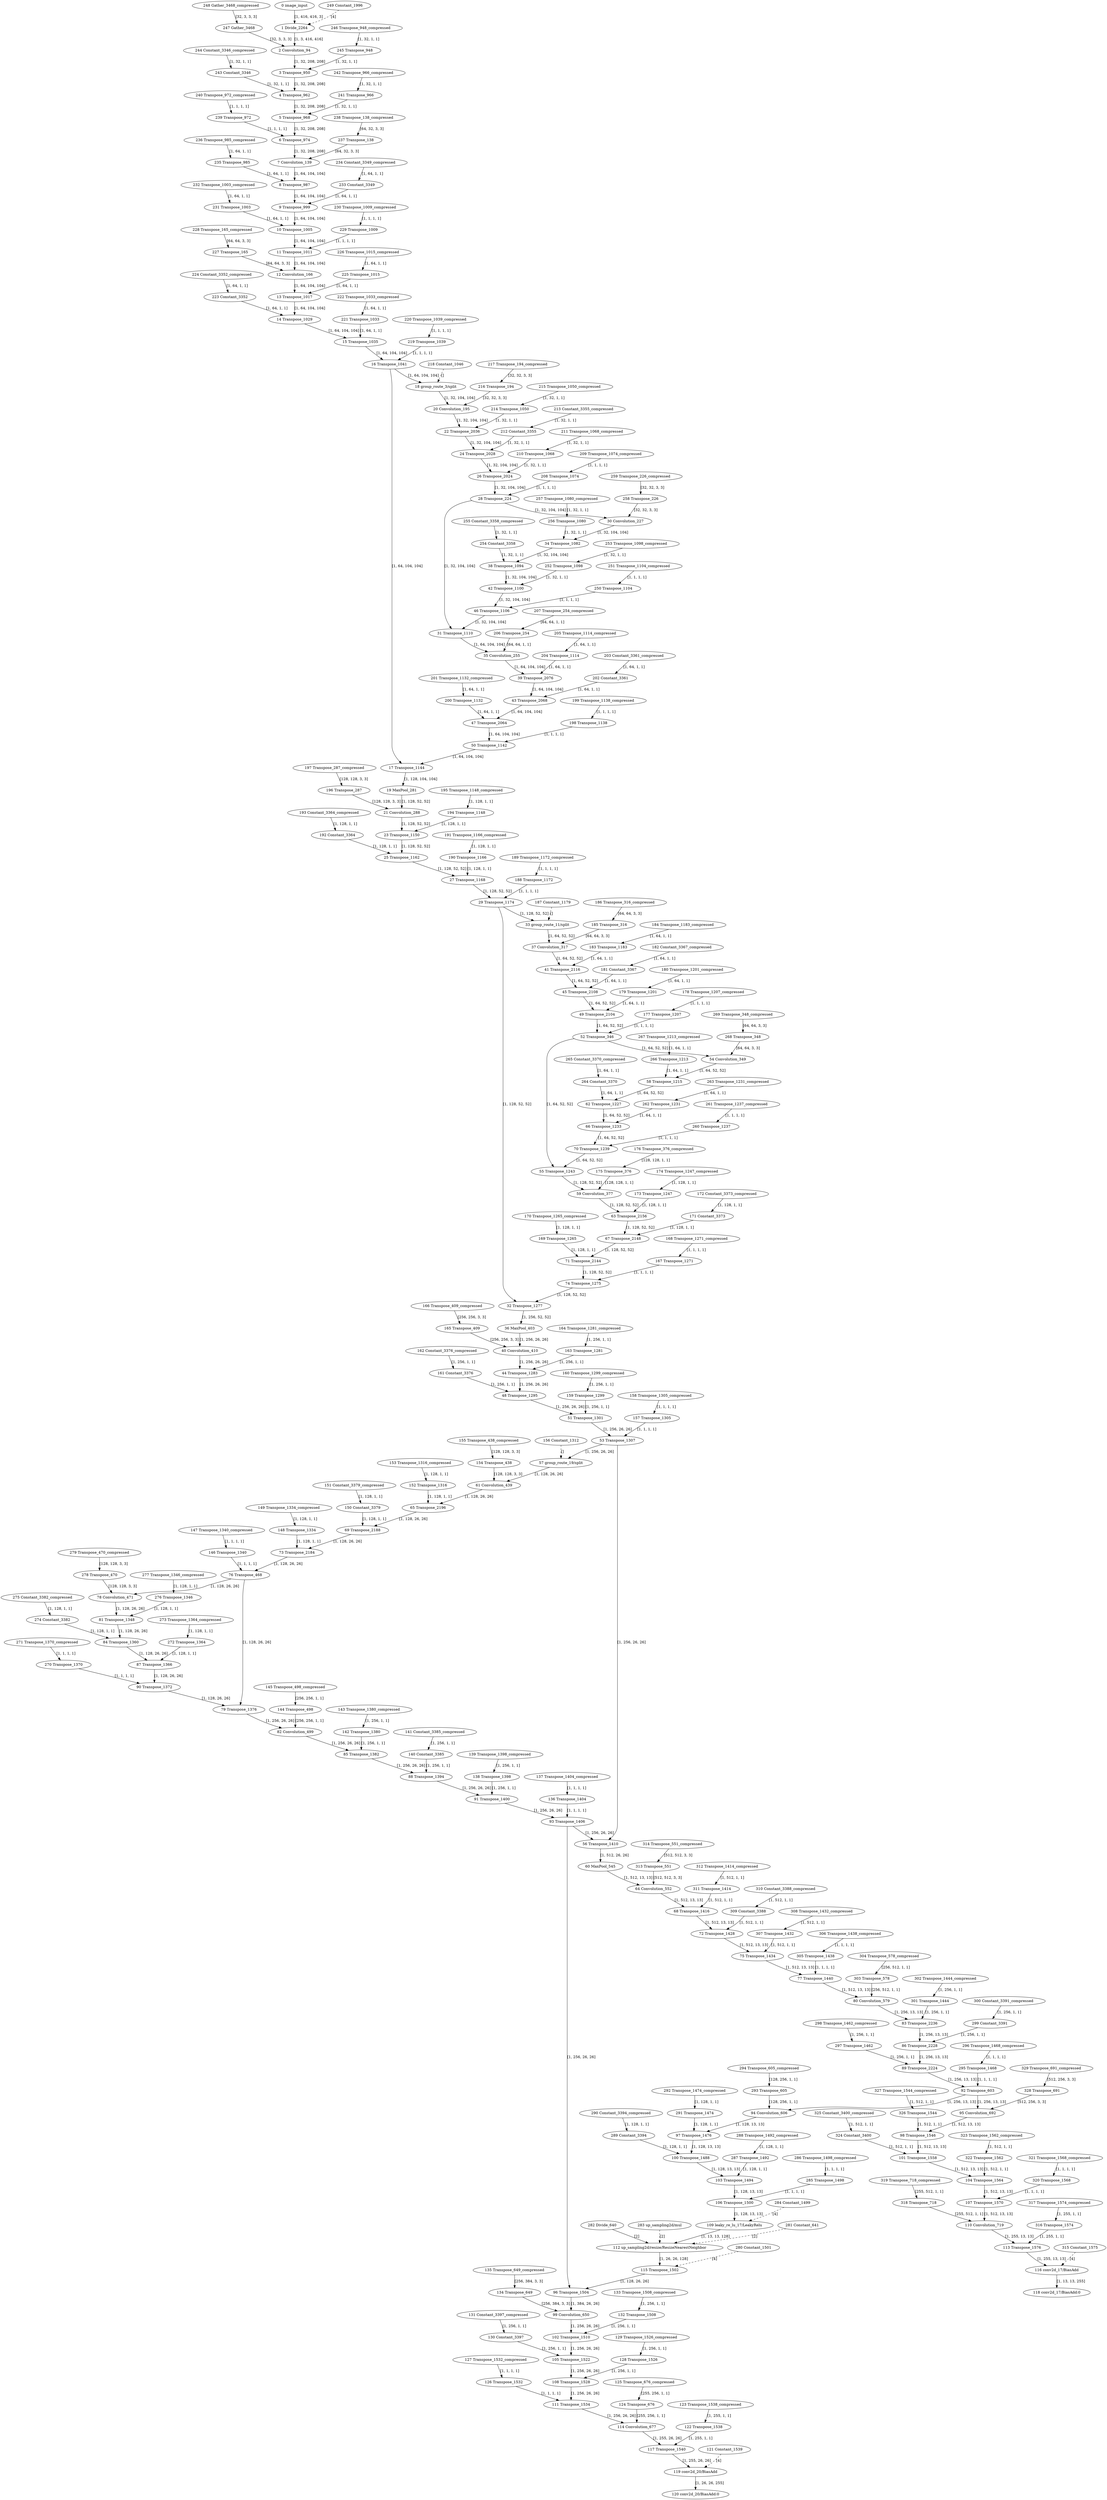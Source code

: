 strict digraph  {
"0 image_input" [id=0, type=Parameter];
"1 Divide_2264" [id=1, type=Transpose];
"2 Convolution_94" [id=2, type=Convolution];
"3 Transpose_950" [id=3, type=Subtract];
"4 Transpose_962" [id=4, type=Multiply];
"5 Transpose_968" [id=5, type=Add];
"6 Transpose_974" [id=6, type=PRelu];
"7 Convolution_139" [id=7, type=Convolution];
"8 Transpose_987" [id=8, type=Subtract];
"9 Transpose_999" [id=9, type=Multiply];
"10 Transpose_1005" [id=10, type=Add];
"11 Transpose_1011" [id=11, type=PRelu];
"12 Convolution_166" [id=12, type=Convolution];
"13 Transpose_1017" [id=13, type=Subtract];
"14 Transpose_1029" [id=14, type=Multiply];
"15 Transpose_1035" [id=15, type=Add];
"16 Transpose_1041" [id=16, type=PRelu];
"17 Transpose_1144" [id=17, type=Concat];
"18 group_route_3/split" [id=18, type=Split];
"19 MaxPool_281" [id=19, type=MaxPool];
"20 Convolution_195" [id=20, type=Convolution];
"21 Convolution_288" [id=21, type=Convolution];
"22 Transpose_2036" [id=22, type=Subtract];
"23 Transpose_1150" [id=23, type=Subtract];
"24 Transpose_2028" [id=24, type=Multiply];
"25 Transpose_1162" [id=25, type=Multiply];
"26 Transpose_2024" [id=26, type=Add];
"27 Transpose_1168" [id=27, type=Add];
"28 Transpose_224" [id=28, type=PRelu];
"29 Transpose_1174" [id=29, type=PRelu];
"30 Convolution_227" [id=30, type=Convolution];
"31 Transpose_1110" [id=31, type=Concat];
"32 Transpose_1277" [id=32, type=Concat];
"33 group_route_11/split" [id=33, type=Split];
"34 Transpose_1082" [id=34, type=Subtract];
"35 Convolution_255" [id=35, type=Convolution];
"36 MaxPool_403" [id=36, type=MaxPool];
"37 Convolution_317" [id=37, type=Convolution];
"38 Transpose_1094" [id=38, type=Multiply];
"39 Transpose_2076" [id=39, type=Subtract];
"40 Convolution_410" [id=40, type=Convolution];
"41 Transpose_2116" [id=41, type=Subtract];
"42 Transpose_1100" [id=42, type=Add];
"43 Transpose_2068" [id=43, type=Multiply];
"44 Transpose_1283" [id=44, type=Subtract];
"45 Transpose_2108" [id=45, type=Multiply];
"46 Transpose_1106" [id=46, type=PRelu];
"47 Transpose_2064" [id=47, type=Add];
"48 Transpose_1295" [id=48, type=Multiply];
"49 Transpose_2104" [id=49, type=Add];
"50 Transpose_1142" [id=50, type=PRelu];
"51 Transpose_1301" [id=51, type=Add];
"52 Transpose_346" [id=52, type=PRelu];
"53 Transpose_1307" [id=53, type=PRelu];
"54 Convolution_349" [id=54, type=Convolution];
"55 Transpose_1243" [id=55, type=Concat];
"56 Transpose_1410" [id=56, type=Concat];
"57 group_route_19/split" [id=57, type=Split];
"58 Transpose_1215" [id=58, type=Subtract];
"59 Convolution_377" [id=59, type=Convolution];
"60 MaxPool_545" [id=60, type=MaxPool];
"61 Convolution_439" [id=61, type=Convolution];
"62 Transpose_1227" [id=62, type=Multiply];
"63 Transpose_2156" [id=63, type=Subtract];
"64 Convolution_552" [id=64, type=Convolution];
"65 Transpose_2196" [id=65, type=Subtract];
"66 Transpose_1233" [id=66, type=Add];
"67 Transpose_2148" [id=67, type=Multiply];
"68 Transpose_1416" [id=68, type=Subtract];
"69 Transpose_2188" [id=69, type=Multiply];
"70 Transpose_1239" [id=70, type=PRelu];
"71 Transpose_2144" [id=71, type=Add];
"72 Transpose_1428" [id=72, type=Multiply];
"73 Transpose_2184" [id=73, type=Add];
"74 Transpose_1275" [id=74, type=PRelu];
"75 Transpose_1434" [id=75, type=Add];
"76 Transpose_468" [id=76, type=PRelu];
"77 Transpose_1440" [id=77, type=PRelu];
"78 Convolution_471" [id=78, type=Convolution];
"79 Transpose_1376" [id=79, type=Concat];
"80 Convolution_579" [id=80, type=Convolution];
"81 Transpose_1348" [id=81, type=Subtract];
"82 Convolution_499" [id=82, type=Convolution];
"83 Transpose_2236" [id=83, type=Subtract];
"84 Transpose_1360" [id=84, type=Multiply];
"85 Transpose_1382" [id=85, type=Subtract];
"86 Transpose_2228" [id=86, type=Multiply];
"87 Transpose_1366" [id=87, type=Add];
"88 Transpose_1394" [id=88, type=Multiply];
"89 Transpose_2224" [id=89, type=Add];
"90 Transpose_1372" [id=90, type=PRelu];
"91 Transpose_1400" [id=91, type=Add];
"92 Transpose_603" [id=92, type=PRelu];
"93 Transpose_1406" [id=93, type=PRelu];
"94 Convolution_606" [id=94, type=Convolution];
"95 Convolution_692" [id=95, type=Convolution];
"96 Transpose_1504" [id=96, type=Concat];
"97 Transpose_1476" [id=97, type=Subtract];
"98 Transpose_1546" [id=98, type=Subtract];
"99 Convolution_650" [id=99, type=Convolution];
"100 Transpose_1488" [id=100, type=Multiply];
"101 Transpose_1558" [id=101, type=Multiply];
"102 Transpose_1510" [id=102, type=Subtract];
"103 Transpose_1494" [id=103, type=Add];
"104 Transpose_1564" [id=104, type=Add];
"105 Transpose_1522" [id=105, type=Multiply];
"106 Transpose_1500" [id=106, type=PRelu];
"107 Transpose_1570" [id=107, type=PRelu];
"108 Transpose_1528" [id=108, type=Add];
"109 leaky_re_lu_17/LeakyRelu" [id=109, type=Transpose];
"110 Convolution_719" [id=110, type=Convolution];
"111 Transpose_1534" [id=111, type=PRelu];
"112 up_sampling2d/resize/ResizeNearestNeighbor" [id=112, type=Interpolate];
"113 Transpose_1576" [id=113, type=Add];
"114 Convolution_677" [id=114, type=Convolution];
"115 Transpose_1502" [id=115, type=Transpose];
"116 conv2d_17/BiasAdd" [id=116, type=Transpose];
"117 Transpose_1540" [id=117, type=Add];
"118 conv2d_17/BiasAdd^0" [id=118, label="118 conv2d_17/BiasAdd:0", type=Result];
"119 conv2d_20/BiasAdd" [id=119, type=Transpose];
"120 conv2d_20/BiasAdd^0" [id=120, label="120 conv2d_20/BiasAdd:0", type=Result];
"121 Constant_1539" [id=121, type=Constant];
"122 Transpose_1538" [id=122, type=Convert];
"123 Transpose_1538_compressed" [id=123, type=Constant];
"124 Transpose_676" [id=124, type=Convert];
"125 Transpose_676_compressed" [id=125, type=Constant];
"126 Transpose_1532" [id=126, type=Convert];
"127 Transpose_1532_compressed" [id=127, type=Constant];
"128 Transpose_1526" [id=128, type=Convert];
"129 Transpose_1526_compressed" [id=129, type=Constant];
"130 Constant_3397" [id=130, type=Convert];
"131 Constant_3397_compressed" [id=131, type=Constant];
"132 Transpose_1508" [id=132, type=Convert];
"133 Transpose_1508_compressed" [id=133, type=Constant];
"134 Transpose_649" [id=134, type=Convert];
"135 Transpose_649_compressed" [id=135, type=Constant];
"136 Transpose_1404" [id=136, type=Convert];
"137 Transpose_1404_compressed" [id=137, type=Constant];
"138 Transpose_1398" [id=138, type=Convert];
"139 Transpose_1398_compressed" [id=139, type=Constant];
"140 Constant_3385" [id=140, type=Convert];
"141 Constant_3385_compressed" [id=141, type=Constant];
"142 Transpose_1380" [id=142, type=Convert];
"143 Transpose_1380_compressed" [id=143, type=Constant];
"144 Transpose_498" [id=144, type=Convert];
"145 Transpose_498_compressed" [id=145, type=Constant];
"146 Transpose_1340" [id=146, type=Convert];
"147 Transpose_1340_compressed" [id=147, type=Constant];
"148 Transpose_1334" [id=148, type=Convert];
"149 Transpose_1334_compressed" [id=149, type=Constant];
"150 Constant_3379" [id=150, type=Convert];
"151 Constant_3379_compressed" [id=151, type=Constant];
"152 Transpose_1316" [id=152, type=Convert];
"153 Transpose_1316_compressed" [id=153, type=Constant];
"154 Transpose_438" [id=154, type=Convert];
"155 Transpose_438_compressed" [id=155, type=Constant];
"156 Constant_1312" [id=156, type=Constant];
"157 Transpose_1305" [id=157, type=Convert];
"158 Transpose_1305_compressed" [id=158, type=Constant];
"159 Transpose_1299" [id=159, type=Convert];
"160 Transpose_1299_compressed" [id=160, type=Constant];
"161 Constant_3376" [id=161, type=Convert];
"162 Constant_3376_compressed" [id=162, type=Constant];
"163 Transpose_1281" [id=163, type=Convert];
"164 Transpose_1281_compressed" [id=164, type=Constant];
"165 Transpose_409" [id=165, type=Convert];
"166 Transpose_409_compressed" [id=166, type=Constant];
"167 Transpose_1271" [id=167, type=Convert];
"168 Transpose_1271_compressed" [id=168, type=Constant];
"169 Transpose_1265" [id=169, type=Convert];
"170 Transpose_1265_compressed" [id=170, type=Constant];
"171 Constant_3373" [id=171, type=Convert];
"172 Constant_3373_compressed" [id=172, type=Constant];
"173 Transpose_1247" [id=173, type=Convert];
"174 Transpose_1247_compressed" [id=174, type=Constant];
"175 Transpose_376" [id=175, type=Convert];
"176 Transpose_376_compressed" [id=176, type=Constant];
"177 Transpose_1207" [id=177, type=Convert];
"178 Transpose_1207_compressed" [id=178, type=Constant];
"179 Transpose_1201" [id=179, type=Convert];
"180 Transpose_1201_compressed" [id=180, type=Constant];
"181 Constant_3367" [id=181, type=Convert];
"182 Constant_3367_compressed" [id=182, type=Constant];
"183 Transpose_1183" [id=183, type=Convert];
"184 Transpose_1183_compressed" [id=184, type=Constant];
"185 Transpose_316" [id=185, type=Convert];
"186 Transpose_316_compressed" [id=186, type=Constant];
"187 Constant_1179" [id=187, type=Constant];
"188 Transpose_1172" [id=188, type=Convert];
"189 Transpose_1172_compressed" [id=189, type=Constant];
"190 Transpose_1166" [id=190, type=Convert];
"191 Transpose_1166_compressed" [id=191, type=Constant];
"192 Constant_3364" [id=192, type=Convert];
"193 Constant_3364_compressed" [id=193, type=Constant];
"194 Transpose_1148" [id=194, type=Convert];
"195 Transpose_1148_compressed" [id=195, type=Constant];
"196 Transpose_287" [id=196, type=Convert];
"197 Transpose_287_compressed" [id=197, type=Constant];
"198 Transpose_1138" [id=198, type=Convert];
"199 Transpose_1138_compressed" [id=199, type=Constant];
"200 Transpose_1132" [id=200, type=Convert];
"201 Transpose_1132_compressed" [id=201, type=Constant];
"202 Constant_3361" [id=202, type=Convert];
"203 Constant_3361_compressed" [id=203, type=Constant];
"204 Transpose_1114" [id=204, type=Convert];
"205 Transpose_1114_compressed" [id=205, type=Constant];
"206 Transpose_254" [id=206, type=Convert];
"207 Transpose_254_compressed" [id=207, type=Constant];
"208 Transpose_1074" [id=208, type=Convert];
"209 Transpose_1074_compressed" [id=209, type=Constant];
"210 Transpose_1068" [id=210, type=Convert];
"211 Transpose_1068_compressed" [id=211, type=Constant];
"212 Constant_3355" [id=212, type=Convert];
"213 Constant_3355_compressed" [id=213, type=Constant];
"214 Transpose_1050" [id=214, type=Convert];
"215 Transpose_1050_compressed" [id=215, type=Constant];
"216 Transpose_194" [id=216, type=Convert];
"217 Transpose_194_compressed" [id=217, type=Constant];
"218 Constant_1046" [id=218, type=Constant];
"219 Transpose_1039" [id=219, type=Convert];
"220 Transpose_1039_compressed" [id=220, type=Constant];
"221 Transpose_1033" [id=221, type=Convert];
"222 Transpose_1033_compressed" [id=222, type=Constant];
"223 Constant_3352" [id=223, type=Convert];
"224 Constant_3352_compressed" [id=224, type=Constant];
"225 Transpose_1015" [id=225, type=Convert];
"226 Transpose_1015_compressed" [id=226, type=Constant];
"227 Transpose_165" [id=227, type=Convert];
"228 Transpose_165_compressed" [id=228, type=Constant];
"229 Transpose_1009" [id=229, type=Convert];
"230 Transpose_1009_compressed" [id=230, type=Constant];
"231 Transpose_1003" [id=231, type=Convert];
"232 Transpose_1003_compressed" [id=232, type=Constant];
"233 Constant_3349" [id=233, type=Convert];
"234 Constant_3349_compressed" [id=234, type=Constant];
"235 Transpose_985" [id=235, type=Convert];
"236 Transpose_985_compressed" [id=236, type=Constant];
"237 Transpose_138" [id=237, type=Convert];
"238 Transpose_138_compressed" [id=238, type=Constant];
"239 Transpose_972" [id=239, type=Convert];
"240 Transpose_972_compressed" [id=240, type=Constant];
"241 Transpose_966" [id=241, type=Convert];
"242 Transpose_966_compressed" [id=242, type=Constant];
"243 Constant_3346" [id=243, type=Convert];
"244 Constant_3346_compressed" [id=244, type=Constant];
"245 Transpose_948" [id=245, type=Convert];
"246 Transpose_948_compressed" [id=246, type=Constant];
"247 Gather_3468" [id=247, type=Convert];
"248 Gather_3468_compressed" [id=248, type=Constant];
"249 Constant_1996" [id=249, type=Constant];
"250 Transpose_1104" [id=250, type=Convert];
"251 Transpose_1104_compressed" [id=251, type=Constant];
"252 Transpose_1098" [id=252, type=Convert];
"253 Transpose_1098_compressed" [id=253, type=Constant];
"254 Constant_3358" [id=254, type=Convert];
"255 Constant_3358_compressed" [id=255, type=Constant];
"256 Transpose_1080" [id=256, type=Convert];
"257 Transpose_1080_compressed" [id=257, type=Constant];
"258 Transpose_226" [id=258, type=Convert];
"259 Transpose_226_compressed" [id=259, type=Constant];
"260 Transpose_1237" [id=260, type=Convert];
"261 Transpose_1237_compressed" [id=261, type=Constant];
"262 Transpose_1231" [id=262, type=Convert];
"263 Transpose_1231_compressed" [id=263, type=Constant];
"264 Constant_3370" [id=264, type=Convert];
"265 Constant_3370_compressed" [id=265, type=Constant];
"266 Transpose_1213" [id=266, type=Convert];
"267 Transpose_1213_compressed" [id=267, type=Constant];
"268 Transpose_348" [id=268, type=Convert];
"269 Transpose_348_compressed" [id=269, type=Constant];
"270 Transpose_1370" [id=270, type=Convert];
"271 Transpose_1370_compressed" [id=271, type=Constant];
"272 Transpose_1364" [id=272, type=Convert];
"273 Transpose_1364_compressed" [id=273, type=Constant];
"274 Constant_3382" [id=274, type=Convert];
"275 Constant_3382_compressed" [id=275, type=Constant];
"276 Transpose_1346" [id=276, type=Convert];
"277 Transpose_1346_compressed" [id=277, type=Constant];
"278 Transpose_470" [id=278, type=Convert];
"279 Transpose_470_compressed" [id=279, type=Constant];
"280 Constant_1501" [id=280, type=Constant];
"281 Constant_641" [id=281, type=Constant];
"282 Divide_640" [id=282, type=Constant];
"283 up_sampling2d/mul" [id=283, type=Constant];
"284 Constant_1499" [id=284, type=Constant];
"285 Transpose_1498" [id=285, type=Convert];
"286 Transpose_1498_compressed" [id=286, type=Constant];
"287 Transpose_1492" [id=287, type=Convert];
"288 Transpose_1492_compressed" [id=288, type=Constant];
"289 Constant_3394" [id=289, type=Convert];
"290 Constant_3394_compressed" [id=290, type=Constant];
"291 Transpose_1474" [id=291, type=Convert];
"292 Transpose_1474_compressed" [id=292, type=Constant];
"293 Transpose_605" [id=293, type=Convert];
"294 Transpose_605_compressed" [id=294, type=Constant];
"295 Transpose_1468" [id=295, type=Convert];
"296 Transpose_1468_compressed" [id=296, type=Constant];
"297 Transpose_1462" [id=297, type=Convert];
"298 Transpose_1462_compressed" [id=298, type=Constant];
"299 Constant_3391" [id=299, type=Convert];
"300 Constant_3391_compressed" [id=300, type=Constant];
"301 Transpose_1444" [id=301, type=Convert];
"302 Transpose_1444_compressed" [id=302, type=Constant];
"303 Transpose_578" [id=303, type=Convert];
"304 Transpose_578_compressed" [id=304, type=Constant];
"305 Transpose_1438" [id=305, type=Convert];
"306 Transpose_1438_compressed" [id=306, type=Constant];
"307 Transpose_1432" [id=307, type=Convert];
"308 Transpose_1432_compressed" [id=308, type=Constant];
"309 Constant_3388" [id=309, type=Convert];
"310 Constant_3388_compressed" [id=310, type=Constant];
"311 Transpose_1414" [id=311, type=Convert];
"312 Transpose_1414_compressed" [id=312, type=Constant];
"313 Transpose_551" [id=313, type=Convert];
"314 Transpose_551_compressed" [id=314, type=Constant];
"315 Constant_1575" [id=315, type=Constant];
"316 Transpose_1574" [id=316, type=Convert];
"317 Transpose_1574_compressed" [id=317, type=Constant];
"318 Transpose_718" [id=318, type=Convert];
"319 Transpose_718_compressed" [id=319, type=Constant];
"320 Transpose_1568" [id=320, type=Convert];
"321 Transpose_1568_compressed" [id=321, type=Constant];
"322 Transpose_1562" [id=322, type=Convert];
"323 Transpose_1562_compressed" [id=323, type=Constant];
"324 Constant_3400" [id=324, type=Convert];
"325 Constant_3400_compressed" [id=325, type=Constant];
"326 Transpose_1544" [id=326, type=Convert];
"327 Transpose_1544_compressed" [id=327, type=Constant];
"328 Transpose_691" [id=328, type=Convert];
"329 Transpose_691_compressed" [id=329, type=Constant];
"0 image_input" -> "1 Divide_2264"  [label="[1, 416, 416, 3]", style=solid];
"1 Divide_2264" -> "2 Convolution_94"  [label="[1, 3, 416, 416]", style=solid];
"2 Convolution_94" -> "3 Transpose_950"  [label="[1, 32, 208, 208]", style=solid];
"3 Transpose_950" -> "4 Transpose_962"  [label="[1, 32, 208, 208]", style=solid];
"4 Transpose_962" -> "5 Transpose_968"  [label="[1, 32, 208, 208]", style=solid];
"5 Transpose_968" -> "6 Transpose_974"  [label="[1, 32, 208, 208]", style=solid];
"6 Transpose_974" -> "7 Convolution_139"  [label="[1, 32, 208, 208]", style=solid];
"7 Convolution_139" -> "8 Transpose_987"  [label="[1, 64, 104, 104]", style=solid];
"8 Transpose_987" -> "9 Transpose_999"  [label="[1, 64, 104, 104]", style=solid];
"9 Transpose_999" -> "10 Transpose_1005"  [label="[1, 64, 104, 104]", style=solid];
"10 Transpose_1005" -> "11 Transpose_1011"  [label="[1, 64, 104, 104]", style=solid];
"11 Transpose_1011" -> "12 Convolution_166"  [label="[1, 64, 104, 104]", style=solid];
"12 Convolution_166" -> "13 Transpose_1017"  [label="[1, 64, 104, 104]", style=solid];
"13 Transpose_1017" -> "14 Transpose_1029"  [label="[1, 64, 104, 104]", style=solid];
"14 Transpose_1029" -> "15 Transpose_1035"  [label="[1, 64, 104, 104]", style=solid];
"15 Transpose_1035" -> "16 Transpose_1041"  [label="[1, 64, 104, 104]", style=solid];
"16 Transpose_1041" -> "17 Transpose_1144"  [label="[1, 64, 104, 104]", style=solid];
"16 Transpose_1041" -> "18 group_route_3/split"  [label="[1, 64, 104, 104]", style=solid];
"17 Transpose_1144" -> "19 MaxPool_281"  [label="[1, 128, 104, 104]", style=solid];
"18 group_route_3/split" -> "20 Convolution_195"  [label="[1, 32, 104, 104]", style=solid];
"19 MaxPool_281" -> "21 Convolution_288"  [label="[1, 128, 52, 52]", style=solid];
"20 Convolution_195" -> "22 Transpose_2036"  [label="[1, 32, 104, 104]", style=solid];
"21 Convolution_288" -> "23 Transpose_1150"  [label="[1, 128, 52, 52]", style=solid];
"22 Transpose_2036" -> "24 Transpose_2028"  [label="[1, 32, 104, 104]", style=solid];
"23 Transpose_1150" -> "25 Transpose_1162"  [label="[1, 128, 52, 52]", style=solid];
"24 Transpose_2028" -> "26 Transpose_2024"  [label="[1, 32, 104, 104]", style=solid];
"25 Transpose_1162" -> "27 Transpose_1168"  [label="[1, 128, 52, 52]", style=solid];
"26 Transpose_2024" -> "28 Transpose_224"  [label="[1, 32, 104, 104]", style=solid];
"27 Transpose_1168" -> "29 Transpose_1174"  [label="[1, 128, 52, 52]", style=solid];
"28 Transpose_224" -> "30 Convolution_227"  [label="[1, 32, 104, 104]", style=solid];
"28 Transpose_224" -> "31 Transpose_1110"  [label="[1, 32, 104, 104]", style=solid];
"29 Transpose_1174" -> "32 Transpose_1277"  [label="[1, 128, 52, 52]", style=solid];
"29 Transpose_1174" -> "33 group_route_11/split"  [label="[1, 128, 52, 52]", style=solid];
"30 Convolution_227" -> "34 Transpose_1082"  [label="[1, 32, 104, 104]", style=solid];
"31 Transpose_1110" -> "35 Convolution_255"  [label="[1, 64, 104, 104]", style=solid];
"32 Transpose_1277" -> "36 MaxPool_403"  [label="[1, 256, 52, 52]", style=solid];
"33 group_route_11/split" -> "37 Convolution_317"  [label="[1, 64, 52, 52]", style=solid];
"34 Transpose_1082" -> "38 Transpose_1094"  [label="[1, 32, 104, 104]", style=solid];
"35 Convolution_255" -> "39 Transpose_2076"  [label="[1, 64, 104, 104]", style=solid];
"36 MaxPool_403" -> "40 Convolution_410"  [label="[1, 256, 26, 26]", style=solid];
"37 Convolution_317" -> "41 Transpose_2116"  [label="[1, 64, 52, 52]", style=solid];
"38 Transpose_1094" -> "42 Transpose_1100"  [label="[1, 32, 104, 104]", style=solid];
"39 Transpose_2076" -> "43 Transpose_2068"  [label="[1, 64, 104, 104]", style=solid];
"40 Convolution_410" -> "44 Transpose_1283"  [label="[1, 256, 26, 26]", style=solid];
"41 Transpose_2116" -> "45 Transpose_2108"  [label="[1, 64, 52, 52]", style=solid];
"42 Transpose_1100" -> "46 Transpose_1106"  [label="[1, 32, 104, 104]", style=solid];
"43 Transpose_2068" -> "47 Transpose_2064"  [label="[1, 64, 104, 104]", style=solid];
"44 Transpose_1283" -> "48 Transpose_1295"  [label="[1, 256, 26, 26]", style=solid];
"45 Transpose_2108" -> "49 Transpose_2104"  [label="[1, 64, 52, 52]", style=solid];
"46 Transpose_1106" -> "31 Transpose_1110"  [label="[1, 32, 104, 104]", style=solid];
"47 Transpose_2064" -> "50 Transpose_1142"  [label="[1, 64, 104, 104]", style=solid];
"48 Transpose_1295" -> "51 Transpose_1301"  [label="[1, 256, 26, 26]", style=solid];
"49 Transpose_2104" -> "52 Transpose_346"  [label="[1, 64, 52, 52]", style=solid];
"50 Transpose_1142" -> "17 Transpose_1144"  [label="[1, 64, 104, 104]", style=solid];
"51 Transpose_1301" -> "53 Transpose_1307"  [label="[1, 256, 26, 26]", style=solid];
"52 Transpose_346" -> "54 Convolution_349"  [label="[1, 64, 52, 52]", style=solid];
"52 Transpose_346" -> "55 Transpose_1243"  [label="[1, 64, 52, 52]", style=solid];
"53 Transpose_1307" -> "56 Transpose_1410"  [label="[1, 256, 26, 26]", style=solid];
"53 Transpose_1307" -> "57 group_route_19/split"  [label="[1, 256, 26, 26]", style=solid];
"54 Convolution_349" -> "58 Transpose_1215"  [label="[1, 64, 52, 52]", style=solid];
"55 Transpose_1243" -> "59 Convolution_377"  [label="[1, 128, 52, 52]", style=solid];
"56 Transpose_1410" -> "60 MaxPool_545"  [label="[1, 512, 26, 26]", style=solid];
"57 group_route_19/split" -> "61 Convolution_439"  [label="[1, 128, 26, 26]", style=solid];
"58 Transpose_1215" -> "62 Transpose_1227"  [label="[1, 64, 52, 52]", style=solid];
"59 Convolution_377" -> "63 Transpose_2156"  [label="[1, 128, 52, 52]", style=solid];
"60 MaxPool_545" -> "64 Convolution_552"  [label="[1, 512, 13, 13]", style=solid];
"61 Convolution_439" -> "65 Transpose_2196"  [label="[1, 128, 26, 26]", style=solid];
"62 Transpose_1227" -> "66 Transpose_1233"  [label="[1, 64, 52, 52]", style=solid];
"63 Transpose_2156" -> "67 Transpose_2148"  [label="[1, 128, 52, 52]", style=solid];
"64 Convolution_552" -> "68 Transpose_1416"  [label="[1, 512, 13, 13]", style=solid];
"65 Transpose_2196" -> "69 Transpose_2188"  [label="[1, 128, 26, 26]", style=solid];
"66 Transpose_1233" -> "70 Transpose_1239"  [label="[1, 64, 52, 52]", style=solid];
"67 Transpose_2148" -> "71 Transpose_2144"  [label="[1, 128, 52, 52]", style=solid];
"68 Transpose_1416" -> "72 Transpose_1428"  [label="[1, 512, 13, 13]", style=solid];
"69 Transpose_2188" -> "73 Transpose_2184"  [label="[1, 128, 26, 26]", style=solid];
"70 Transpose_1239" -> "55 Transpose_1243"  [label="[1, 64, 52, 52]", style=solid];
"71 Transpose_2144" -> "74 Transpose_1275"  [label="[1, 128, 52, 52]", style=solid];
"72 Transpose_1428" -> "75 Transpose_1434"  [label="[1, 512, 13, 13]", style=solid];
"73 Transpose_2184" -> "76 Transpose_468"  [label="[1, 128, 26, 26]", style=solid];
"74 Transpose_1275" -> "32 Transpose_1277"  [label="[1, 128, 52, 52]", style=solid];
"75 Transpose_1434" -> "77 Transpose_1440"  [label="[1, 512, 13, 13]", style=solid];
"76 Transpose_468" -> "78 Convolution_471"  [label="[1, 128, 26, 26]", style=solid];
"76 Transpose_468" -> "79 Transpose_1376"  [label="[1, 128, 26, 26]", style=solid];
"77 Transpose_1440" -> "80 Convolution_579"  [label="[1, 512, 13, 13]", style=solid];
"78 Convolution_471" -> "81 Transpose_1348"  [label="[1, 128, 26, 26]", style=solid];
"79 Transpose_1376" -> "82 Convolution_499"  [label="[1, 256, 26, 26]", style=solid];
"80 Convolution_579" -> "83 Transpose_2236"  [label="[1, 256, 13, 13]", style=solid];
"81 Transpose_1348" -> "84 Transpose_1360"  [label="[1, 128, 26, 26]", style=solid];
"82 Convolution_499" -> "85 Transpose_1382"  [label="[1, 256, 26, 26]", style=solid];
"83 Transpose_2236" -> "86 Transpose_2228"  [label="[1, 256, 13, 13]", style=solid];
"84 Transpose_1360" -> "87 Transpose_1366"  [label="[1, 128, 26, 26]", style=solid];
"85 Transpose_1382" -> "88 Transpose_1394"  [label="[1, 256, 26, 26]", style=solid];
"86 Transpose_2228" -> "89 Transpose_2224"  [label="[1, 256, 13, 13]", style=solid];
"87 Transpose_1366" -> "90 Transpose_1372"  [label="[1, 128, 26, 26]", style=solid];
"88 Transpose_1394" -> "91 Transpose_1400"  [label="[1, 256, 26, 26]", style=solid];
"89 Transpose_2224" -> "92 Transpose_603"  [label="[1, 256, 13, 13]", style=solid];
"90 Transpose_1372" -> "79 Transpose_1376"  [label="[1, 128, 26, 26]", style=solid];
"91 Transpose_1400" -> "93 Transpose_1406"  [label="[1, 256, 26, 26]", style=solid];
"92 Transpose_603" -> "94 Convolution_606"  [label="[1, 256, 13, 13]", style=solid];
"92 Transpose_603" -> "95 Convolution_692"  [label="[1, 256, 13, 13]", style=solid];
"93 Transpose_1406" -> "56 Transpose_1410"  [label="[1, 256, 26, 26]", style=solid];
"93 Transpose_1406" -> "96 Transpose_1504"  [label="[1, 256, 26, 26]", style=solid];
"94 Convolution_606" -> "97 Transpose_1476"  [label="[1, 128, 13, 13]", style=solid];
"95 Convolution_692" -> "98 Transpose_1546"  [label="[1, 512, 13, 13]", style=solid];
"96 Transpose_1504" -> "99 Convolution_650"  [label="[1, 384, 26, 26]", style=solid];
"97 Transpose_1476" -> "100 Transpose_1488"  [label="[1, 128, 13, 13]", style=solid];
"98 Transpose_1546" -> "101 Transpose_1558"  [label="[1, 512, 13, 13]", style=solid];
"99 Convolution_650" -> "102 Transpose_1510"  [label="[1, 256, 26, 26]", style=solid];
"100 Transpose_1488" -> "103 Transpose_1494"  [label="[1, 128, 13, 13]", style=solid];
"101 Transpose_1558" -> "104 Transpose_1564"  [label="[1, 512, 13, 13]", style=solid];
"102 Transpose_1510" -> "105 Transpose_1522"  [label="[1, 256, 26, 26]", style=solid];
"103 Transpose_1494" -> "106 Transpose_1500"  [label="[1, 128, 13, 13]", style=solid];
"104 Transpose_1564" -> "107 Transpose_1570"  [label="[1, 512, 13, 13]", style=solid];
"105 Transpose_1522" -> "108 Transpose_1528"  [label="[1, 256, 26, 26]", style=solid];
"106 Transpose_1500" -> "109 leaky_re_lu_17/LeakyRelu"  [label="[1, 128, 13, 13]", style=solid];
"107 Transpose_1570" -> "110 Convolution_719"  [label="[1, 512, 13, 13]", style=solid];
"108 Transpose_1528" -> "111 Transpose_1534"  [label="[1, 256, 26, 26]", style=solid];
"109 leaky_re_lu_17/LeakyRelu" -> "112 up_sampling2d/resize/ResizeNearestNeighbor"  [label="[1, 13, 13, 128]", style=solid];
"110 Convolution_719" -> "113 Transpose_1576"  [label="[1, 255, 13, 13]", style=solid];
"111 Transpose_1534" -> "114 Convolution_677"  [label="[1, 256, 26, 26]", style=solid];
"112 up_sampling2d/resize/ResizeNearestNeighbor" -> "115 Transpose_1502"  [label="[1, 26, 26, 128]", style=solid];
"113 Transpose_1576" -> "116 conv2d_17/BiasAdd"  [label="[1, 255, 13, 13]", style=solid];
"114 Convolution_677" -> "117 Transpose_1540"  [label="[1, 255, 26, 26]", style=solid];
"115 Transpose_1502" -> "96 Transpose_1504"  [label="[1, 128, 26, 26]", style=solid];
"116 conv2d_17/BiasAdd" -> "118 conv2d_17/BiasAdd^0"  [label="[1, 13, 13, 255]", style=solid];
"117 Transpose_1540" -> "119 conv2d_20/BiasAdd"  [label="[1, 255, 26, 26]", style=solid];
"119 conv2d_20/BiasAdd" -> "120 conv2d_20/BiasAdd^0"  [label="[1, 26, 26, 255]", style=solid];
"121 Constant_1539" -> "119 conv2d_20/BiasAdd"  [label="[4]", style=dashed];
"122 Transpose_1538" -> "117 Transpose_1540"  [label="[1, 255, 1, 1]", style=solid];
"123 Transpose_1538_compressed" -> "122 Transpose_1538"  [label="[1, 255, 1, 1]", style=solid];
"124 Transpose_676" -> "114 Convolution_677"  [label="[255, 256, 1, 1]", style=solid];
"125 Transpose_676_compressed" -> "124 Transpose_676"  [label="[255, 256, 1, 1]", style=solid];
"126 Transpose_1532" -> "111 Transpose_1534"  [label="[1, 1, 1, 1]", style=solid];
"127 Transpose_1532_compressed" -> "126 Transpose_1532"  [label="[1, 1, 1, 1]", style=solid];
"128 Transpose_1526" -> "108 Transpose_1528"  [label="[1, 256, 1, 1]", style=solid];
"129 Transpose_1526_compressed" -> "128 Transpose_1526"  [label="[1, 256, 1, 1]", style=solid];
"130 Constant_3397" -> "105 Transpose_1522"  [label="[1, 256, 1, 1]", style=solid];
"131 Constant_3397_compressed" -> "130 Constant_3397"  [label="[1, 256, 1, 1]", style=solid];
"132 Transpose_1508" -> "102 Transpose_1510"  [label="[1, 256, 1, 1]", style=solid];
"133 Transpose_1508_compressed" -> "132 Transpose_1508"  [label="[1, 256, 1, 1]", style=solid];
"134 Transpose_649" -> "99 Convolution_650"  [label="[256, 384, 3, 3]", style=solid];
"135 Transpose_649_compressed" -> "134 Transpose_649"  [label="[256, 384, 3, 3]", style=solid];
"136 Transpose_1404" -> "93 Transpose_1406"  [label="[1, 1, 1, 1]", style=solid];
"137 Transpose_1404_compressed" -> "136 Transpose_1404"  [label="[1, 1, 1, 1]", style=solid];
"138 Transpose_1398" -> "91 Transpose_1400"  [label="[1, 256, 1, 1]", style=solid];
"139 Transpose_1398_compressed" -> "138 Transpose_1398"  [label="[1, 256, 1, 1]", style=solid];
"140 Constant_3385" -> "88 Transpose_1394"  [label="[1, 256, 1, 1]", style=solid];
"141 Constant_3385_compressed" -> "140 Constant_3385"  [label="[1, 256, 1, 1]", style=solid];
"142 Transpose_1380" -> "85 Transpose_1382"  [label="[1, 256, 1, 1]", style=solid];
"143 Transpose_1380_compressed" -> "142 Transpose_1380"  [label="[1, 256, 1, 1]", style=solid];
"144 Transpose_498" -> "82 Convolution_499"  [label="[256, 256, 1, 1]", style=solid];
"145 Transpose_498_compressed" -> "144 Transpose_498"  [label="[256, 256, 1, 1]", style=solid];
"146 Transpose_1340" -> "76 Transpose_468"  [label="[1, 1, 1, 1]", style=solid];
"147 Transpose_1340_compressed" -> "146 Transpose_1340"  [label="[1, 1, 1, 1]", style=solid];
"148 Transpose_1334" -> "73 Transpose_2184"  [label="[1, 128, 1, 1]", style=solid];
"149 Transpose_1334_compressed" -> "148 Transpose_1334"  [label="[1, 128, 1, 1]", style=solid];
"150 Constant_3379" -> "69 Transpose_2188"  [label="[1, 128, 1, 1]", style=solid];
"151 Constant_3379_compressed" -> "150 Constant_3379"  [label="[1, 128, 1, 1]", style=solid];
"152 Transpose_1316" -> "65 Transpose_2196"  [label="[1, 128, 1, 1]", style=solid];
"153 Transpose_1316_compressed" -> "152 Transpose_1316"  [label="[1, 128, 1, 1]", style=solid];
"154 Transpose_438" -> "61 Convolution_439"  [label="[128, 128, 3, 3]", style=solid];
"155 Transpose_438_compressed" -> "154 Transpose_438"  [label="[128, 128, 3, 3]", style=solid];
"156 Constant_1312" -> "57 group_route_19/split"  [label="[]", style=dashed];
"157 Transpose_1305" -> "53 Transpose_1307"  [label="[1, 1, 1, 1]", style=solid];
"158 Transpose_1305_compressed" -> "157 Transpose_1305"  [label="[1, 1, 1, 1]", style=solid];
"159 Transpose_1299" -> "51 Transpose_1301"  [label="[1, 256, 1, 1]", style=solid];
"160 Transpose_1299_compressed" -> "159 Transpose_1299"  [label="[1, 256, 1, 1]", style=solid];
"161 Constant_3376" -> "48 Transpose_1295"  [label="[1, 256, 1, 1]", style=solid];
"162 Constant_3376_compressed" -> "161 Constant_3376"  [label="[1, 256, 1, 1]", style=solid];
"163 Transpose_1281" -> "44 Transpose_1283"  [label="[1, 256, 1, 1]", style=solid];
"164 Transpose_1281_compressed" -> "163 Transpose_1281"  [label="[1, 256, 1, 1]", style=solid];
"165 Transpose_409" -> "40 Convolution_410"  [label="[256, 256, 3, 3]", style=solid];
"166 Transpose_409_compressed" -> "165 Transpose_409"  [label="[256, 256, 3, 3]", style=solid];
"167 Transpose_1271" -> "74 Transpose_1275"  [label="[1, 1, 1, 1]", style=solid];
"168 Transpose_1271_compressed" -> "167 Transpose_1271"  [label="[1, 1, 1, 1]", style=solid];
"169 Transpose_1265" -> "71 Transpose_2144"  [label="[1, 128, 1, 1]", style=solid];
"170 Transpose_1265_compressed" -> "169 Transpose_1265"  [label="[1, 128, 1, 1]", style=solid];
"171 Constant_3373" -> "67 Transpose_2148"  [label="[1, 128, 1, 1]", style=solid];
"172 Constant_3373_compressed" -> "171 Constant_3373"  [label="[1, 128, 1, 1]", style=solid];
"173 Transpose_1247" -> "63 Transpose_2156"  [label="[1, 128, 1, 1]", style=solid];
"174 Transpose_1247_compressed" -> "173 Transpose_1247"  [label="[1, 128, 1, 1]", style=solid];
"175 Transpose_376" -> "59 Convolution_377"  [label="[128, 128, 1, 1]", style=solid];
"176 Transpose_376_compressed" -> "175 Transpose_376"  [label="[128, 128, 1, 1]", style=solid];
"177 Transpose_1207" -> "52 Transpose_346"  [label="[1, 1, 1, 1]", style=solid];
"178 Transpose_1207_compressed" -> "177 Transpose_1207"  [label="[1, 1, 1, 1]", style=solid];
"179 Transpose_1201" -> "49 Transpose_2104"  [label="[1, 64, 1, 1]", style=solid];
"180 Transpose_1201_compressed" -> "179 Transpose_1201"  [label="[1, 64, 1, 1]", style=solid];
"181 Constant_3367" -> "45 Transpose_2108"  [label="[1, 64, 1, 1]", style=solid];
"182 Constant_3367_compressed" -> "181 Constant_3367"  [label="[1, 64, 1, 1]", style=solid];
"183 Transpose_1183" -> "41 Transpose_2116"  [label="[1, 64, 1, 1]", style=solid];
"184 Transpose_1183_compressed" -> "183 Transpose_1183"  [label="[1, 64, 1, 1]", style=solid];
"185 Transpose_316" -> "37 Convolution_317"  [label="[64, 64, 3, 3]", style=solid];
"186 Transpose_316_compressed" -> "185 Transpose_316"  [label="[64, 64, 3, 3]", style=solid];
"187 Constant_1179" -> "33 group_route_11/split"  [label="[]", style=dashed];
"188 Transpose_1172" -> "29 Transpose_1174"  [label="[1, 1, 1, 1]", style=solid];
"189 Transpose_1172_compressed" -> "188 Transpose_1172"  [label="[1, 1, 1, 1]", style=solid];
"190 Transpose_1166" -> "27 Transpose_1168"  [label="[1, 128, 1, 1]", style=solid];
"191 Transpose_1166_compressed" -> "190 Transpose_1166"  [label="[1, 128, 1, 1]", style=solid];
"192 Constant_3364" -> "25 Transpose_1162"  [label="[1, 128, 1, 1]", style=solid];
"193 Constant_3364_compressed" -> "192 Constant_3364"  [label="[1, 128, 1, 1]", style=solid];
"194 Transpose_1148" -> "23 Transpose_1150"  [label="[1, 128, 1, 1]", style=solid];
"195 Transpose_1148_compressed" -> "194 Transpose_1148"  [label="[1, 128, 1, 1]", style=solid];
"196 Transpose_287" -> "21 Convolution_288"  [label="[128, 128, 3, 3]", style=solid];
"197 Transpose_287_compressed" -> "196 Transpose_287"  [label="[128, 128, 3, 3]", style=solid];
"198 Transpose_1138" -> "50 Transpose_1142"  [label="[1, 1, 1, 1]", style=solid];
"199 Transpose_1138_compressed" -> "198 Transpose_1138"  [label="[1, 1, 1, 1]", style=solid];
"200 Transpose_1132" -> "47 Transpose_2064"  [label="[1, 64, 1, 1]", style=solid];
"201 Transpose_1132_compressed" -> "200 Transpose_1132"  [label="[1, 64, 1, 1]", style=solid];
"202 Constant_3361" -> "43 Transpose_2068"  [label="[1, 64, 1, 1]", style=solid];
"203 Constant_3361_compressed" -> "202 Constant_3361"  [label="[1, 64, 1, 1]", style=solid];
"204 Transpose_1114" -> "39 Transpose_2076"  [label="[1, 64, 1, 1]", style=solid];
"205 Transpose_1114_compressed" -> "204 Transpose_1114"  [label="[1, 64, 1, 1]", style=solid];
"206 Transpose_254" -> "35 Convolution_255"  [label="[64, 64, 1, 1]", style=solid];
"207 Transpose_254_compressed" -> "206 Transpose_254"  [label="[64, 64, 1, 1]", style=solid];
"208 Transpose_1074" -> "28 Transpose_224"  [label="[1, 1, 1, 1]", style=solid];
"209 Transpose_1074_compressed" -> "208 Transpose_1074"  [label="[1, 1, 1, 1]", style=solid];
"210 Transpose_1068" -> "26 Transpose_2024"  [label="[1, 32, 1, 1]", style=solid];
"211 Transpose_1068_compressed" -> "210 Transpose_1068"  [label="[1, 32, 1, 1]", style=solid];
"212 Constant_3355" -> "24 Transpose_2028"  [label="[1, 32, 1, 1]", style=solid];
"213 Constant_3355_compressed" -> "212 Constant_3355"  [label="[1, 32, 1, 1]", style=solid];
"214 Transpose_1050" -> "22 Transpose_2036"  [label="[1, 32, 1, 1]", style=solid];
"215 Transpose_1050_compressed" -> "214 Transpose_1050"  [label="[1, 32, 1, 1]", style=solid];
"216 Transpose_194" -> "20 Convolution_195"  [label="[32, 32, 3, 3]", style=solid];
"217 Transpose_194_compressed" -> "216 Transpose_194"  [label="[32, 32, 3, 3]", style=solid];
"218 Constant_1046" -> "18 group_route_3/split"  [label="[]", style=dashed];
"219 Transpose_1039" -> "16 Transpose_1041"  [label="[1, 1, 1, 1]", style=solid];
"220 Transpose_1039_compressed" -> "219 Transpose_1039"  [label="[1, 1, 1, 1]", style=solid];
"221 Transpose_1033" -> "15 Transpose_1035"  [label="[1, 64, 1, 1]", style=solid];
"222 Transpose_1033_compressed" -> "221 Transpose_1033"  [label="[1, 64, 1, 1]", style=solid];
"223 Constant_3352" -> "14 Transpose_1029"  [label="[1, 64, 1, 1]", style=solid];
"224 Constant_3352_compressed" -> "223 Constant_3352"  [label="[1, 64, 1, 1]", style=solid];
"225 Transpose_1015" -> "13 Transpose_1017"  [label="[1, 64, 1, 1]", style=solid];
"226 Transpose_1015_compressed" -> "225 Transpose_1015"  [label="[1, 64, 1, 1]", style=solid];
"227 Transpose_165" -> "12 Convolution_166"  [label="[64, 64, 3, 3]", style=solid];
"228 Transpose_165_compressed" -> "227 Transpose_165"  [label="[64, 64, 3, 3]", style=solid];
"229 Transpose_1009" -> "11 Transpose_1011"  [label="[1, 1, 1, 1]", style=solid];
"230 Transpose_1009_compressed" -> "229 Transpose_1009"  [label="[1, 1, 1, 1]", style=solid];
"231 Transpose_1003" -> "10 Transpose_1005"  [label="[1, 64, 1, 1]", style=solid];
"232 Transpose_1003_compressed" -> "231 Transpose_1003"  [label="[1, 64, 1, 1]", style=solid];
"233 Constant_3349" -> "9 Transpose_999"  [label="[1, 64, 1, 1]", style=solid];
"234 Constant_3349_compressed" -> "233 Constant_3349"  [label="[1, 64, 1, 1]", style=solid];
"235 Transpose_985" -> "8 Transpose_987"  [label="[1, 64, 1, 1]", style=solid];
"236 Transpose_985_compressed" -> "235 Transpose_985"  [label="[1, 64, 1, 1]", style=solid];
"237 Transpose_138" -> "7 Convolution_139"  [label="[64, 32, 3, 3]", style=solid];
"238 Transpose_138_compressed" -> "237 Transpose_138"  [label="[64, 32, 3, 3]", style=solid];
"239 Transpose_972" -> "6 Transpose_974"  [label="[1, 1, 1, 1]", style=solid];
"240 Transpose_972_compressed" -> "239 Transpose_972"  [label="[1, 1, 1, 1]", style=solid];
"241 Transpose_966" -> "5 Transpose_968"  [label="[1, 32, 1, 1]", style=solid];
"242 Transpose_966_compressed" -> "241 Transpose_966"  [label="[1, 32, 1, 1]", style=solid];
"243 Constant_3346" -> "4 Transpose_962"  [label="[1, 32, 1, 1]", style=solid];
"244 Constant_3346_compressed" -> "243 Constant_3346"  [label="[1, 32, 1, 1]", style=solid];
"245 Transpose_948" -> "3 Transpose_950"  [label="[1, 32, 1, 1]", style=solid];
"246 Transpose_948_compressed" -> "245 Transpose_948"  [label="[1, 32, 1, 1]", style=solid];
"247 Gather_3468" -> "2 Convolution_94"  [label="[32, 3, 3, 3]", style=solid];
"248 Gather_3468_compressed" -> "247 Gather_3468"  [label="[32, 3, 3, 3]", style=solid];
"249 Constant_1996" -> "1 Divide_2264"  [label="[4]", style=dashed];
"250 Transpose_1104" -> "46 Transpose_1106"  [label="[1, 1, 1, 1]", style=solid];
"251 Transpose_1104_compressed" -> "250 Transpose_1104"  [label="[1, 1, 1, 1]", style=solid];
"252 Transpose_1098" -> "42 Transpose_1100"  [label="[1, 32, 1, 1]", style=solid];
"253 Transpose_1098_compressed" -> "252 Transpose_1098"  [label="[1, 32, 1, 1]", style=solid];
"254 Constant_3358" -> "38 Transpose_1094"  [label="[1, 32, 1, 1]", style=solid];
"255 Constant_3358_compressed" -> "254 Constant_3358"  [label="[1, 32, 1, 1]", style=solid];
"256 Transpose_1080" -> "34 Transpose_1082"  [label="[1, 32, 1, 1]", style=solid];
"257 Transpose_1080_compressed" -> "256 Transpose_1080"  [label="[1, 32, 1, 1]", style=solid];
"258 Transpose_226" -> "30 Convolution_227"  [label="[32, 32, 3, 3]", style=solid];
"259 Transpose_226_compressed" -> "258 Transpose_226"  [label="[32, 32, 3, 3]", style=solid];
"260 Transpose_1237" -> "70 Transpose_1239"  [label="[1, 1, 1, 1]", style=solid];
"261 Transpose_1237_compressed" -> "260 Transpose_1237"  [label="[1, 1, 1, 1]", style=solid];
"262 Transpose_1231" -> "66 Transpose_1233"  [label="[1, 64, 1, 1]", style=solid];
"263 Transpose_1231_compressed" -> "262 Transpose_1231"  [label="[1, 64, 1, 1]", style=solid];
"264 Constant_3370" -> "62 Transpose_1227"  [label="[1, 64, 1, 1]", style=solid];
"265 Constant_3370_compressed" -> "264 Constant_3370"  [label="[1, 64, 1, 1]", style=solid];
"266 Transpose_1213" -> "58 Transpose_1215"  [label="[1, 64, 1, 1]", style=solid];
"267 Transpose_1213_compressed" -> "266 Transpose_1213"  [label="[1, 64, 1, 1]", style=solid];
"268 Transpose_348" -> "54 Convolution_349"  [label="[64, 64, 3, 3]", style=solid];
"269 Transpose_348_compressed" -> "268 Transpose_348"  [label="[64, 64, 3, 3]", style=solid];
"270 Transpose_1370" -> "90 Transpose_1372"  [label="[1, 1, 1, 1]", style=solid];
"271 Transpose_1370_compressed" -> "270 Transpose_1370"  [label="[1, 1, 1, 1]", style=solid];
"272 Transpose_1364" -> "87 Transpose_1366"  [label="[1, 128, 1, 1]", style=solid];
"273 Transpose_1364_compressed" -> "272 Transpose_1364"  [label="[1, 128, 1, 1]", style=solid];
"274 Constant_3382" -> "84 Transpose_1360"  [label="[1, 128, 1, 1]", style=solid];
"275 Constant_3382_compressed" -> "274 Constant_3382"  [label="[1, 128, 1, 1]", style=solid];
"276 Transpose_1346" -> "81 Transpose_1348"  [label="[1, 128, 1, 1]", style=solid];
"277 Transpose_1346_compressed" -> "276 Transpose_1346"  [label="[1, 128, 1, 1]", style=solid];
"278 Transpose_470" -> "78 Convolution_471"  [label="[128, 128, 3, 3]", style=solid];
"279 Transpose_470_compressed" -> "278 Transpose_470"  [label="[128, 128, 3, 3]", style=solid];
"280 Constant_1501" -> "115 Transpose_1502"  [label="[4]", style=dashed];
"281 Constant_641" -> "112 up_sampling2d/resize/ResizeNearestNeighbor"  [label="[2]", style=dashed];
"282 Divide_640" -> "112 up_sampling2d/resize/ResizeNearestNeighbor"  [label="[2]", style=solid];
"283 up_sampling2d/mul" -> "112 up_sampling2d/resize/ResizeNearestNeighbor"  [label="[2]", style=dashed];
"284 Constant_1499" -> "109 leaky_re_lu_17/LeakyRelu"  [label="[4]", style=dashed];
"285 Transpose_1498" -> "106 Transpose_1500"  [label="[1, 1, 1, 1]", style=solid];
"286 Transpose_1498_compressed" -> "285 Transpose_1498"  [label="[1, 1, 1, 1]", style=solid];
"287 Transpose_1492" -> "103 Transpose_1494"  [label="[1, 128, 1, 1]", style=solid];
"288 Transpose_1492_compressed" -> "287 Transpose_1492"  [label="[1, 128, 1, 1]", style=solid];
"289 Constant_3394" -> "100 Transpose_1488"  [label="[1, 128, 1, 1]", style=solid];
"290 Constant_3394_compressed" -> "289 Constant_3394"  [label="[1, 128, 1, 1]", style=solid];
"291 Transpose_1474" -> "97 Transpose_1476"  [label="[1, 128, 1, 1]", style=solid];
"292 Transpose_1474_compressed" -> "291 Transpose_1474"  [label="[1, 128, 1, 1]", style=solid];
"293 Transpose_605" -> "94 Convolution_606"  [label="[128, 256, 1, 1]", style=solid];
"294 Transpose_605_compressed" -> "293 Transpose_605"  [label="[128, 256, 1, 1]", style=solid];
"295 Transpose_1468" -> "92 Transpose_603"  [label="[1, 1, 1, 1]", style=solid];
"296 Transpose_1468_compressed" -> "295 Transpose_1468"  [label="[1, 1, 1, 1]", style=solid];
"297 Transpose_1462" -> "89 Transpose_2224"  [label="[1, 256, 1, 1]", style=solid];
"298 Transpose_1462_compressed" -> "297 Transpose_1462"  [label="[1, 256, 1, 1]", style=solid];
"299 Constant_3391" -> "86 Transpose_2228"  [label="[1, 256, 1, 1]", style=solid];
"300 Constant_3391_compressed" -> "299 Constant_3391"  [label="[1, 256, 1, 1]", style=solid];
"301 Transpose_1444" -> "83 Transpose_2236"  [label="[1, 256, 1, 1]", style=solid];
"302 Transpose_1444_compressed" -> "301 Transpose_1444"  [label="[1, 256, 1, 1]", style=solid];
"303 Transpose_578" -> "80 Convolution_579"  [label="[256, 512, 1, 1]", style=solid];
"304 Transpose_578_compressed" -> "303 Transpose_578"  [label="[256, 512, 1, 1]", style=solid];
"305 Transpose_1438" -> "77 Transpose_1440"  [label="[1, 1, 1, 1]", style=solid];
"306 Transpose_1438_compressed" -> "305 Transpose_1438"  [label="[1, 1, 1, 1]", style=solid];
"307 Transpose_1432" -> "75 Transpose_1434"  [label="[1, 512, 1, 1]", style=solid];
"308 Transpose_1432_compressed" -> "307 Transpose_1432"  [label="[1, 512, 1, 1]", style=solid];
"309 Constant_3388" -> "72 Transpose_1428"  [label="[1, 512, 1, 1]", style=solid];
"310 Constant_3388_compressed" -> "309 Constant_3388"  [label="[1, 512, 1, 1]", style=solid];
"311 Transpose_1414" -> "68 Transpose_1416"  [label="[1, 512, 1, 1]", style=solid];
"312 Transpose_1414_compressed" -> "311 Transpose_1414"  [label="[1, 512, 1, 1]", style=solid];
"313 Transpose_551" -> "64 Convolution_552"  [label="[512, 512, 3, 3]", style=solid];
"314 Transpose_551_compressed" -> "313 Transpose_551"  [label="[512, 512, 3, 3]", style=solid];
"315 Constant_1575" -> "116 conv2d_17/BiasAdd"  [label="[4]", style=dashed];
"316 Transpose_1574" -> "113 Transpose_1576"  [label="[1, 255, 1, 1]", style=solid];
"317 Transpose_1574_compressed" -> "316 Transpose_1574"  [label="[1, 255, 1, 1]", style=solid];
"318 Transpose_718" -> "110 Convolution_719"  [label="[255, 512, 1, 1]", style=solid];
"319 Transpose_718_compressed" -> "318 Transpose_718"  [label="[255, 512, 1, 1]", style=solid];
"320 Transpose_1568" -> "107 Transpose_1570"  [label="[1, 1, 1, 1]", style=solid];
"321 Transpose_1568_compressed" -> "320 Transpose_1568"  [label="[1, 1, 1, 1]", style=solid];
"322 Transpose_1562" -> "104 Transpose_1564"  [label="[1, 512, 1, 1]", style=solid];
"323 Transpose_1562_compressed" -> "322 Transpose_1562"  [label="[1, 512, 1, 1]", style=solid];
"324 Constant_3400" -> "101 Transpose_1558"  [label="[1, 512, 1, 1]", style=solid];
"325 Constant_3400_compressed" -> "324 Constant_3400"  [label="[1, 512, 1, 1]", style=solid];
"326 Transpose_1544" -> "98 Transpose_1546"  [label="[1, 512, 1, 1]", style=solid];
"327 Transpose_1544_compressed" -> "326 Transpose_1544"  [label="[1, 512, 1, 1]", style=solid];
"328 Transpose_691" -> "95 Convolution_692"  [label="[512, 256, 3, 3]", style=solid];
"329 Transpose_691_compressed" -> "328 Transpose_691"  [label="[512, 256, 3, 3]", style=solid];
}
